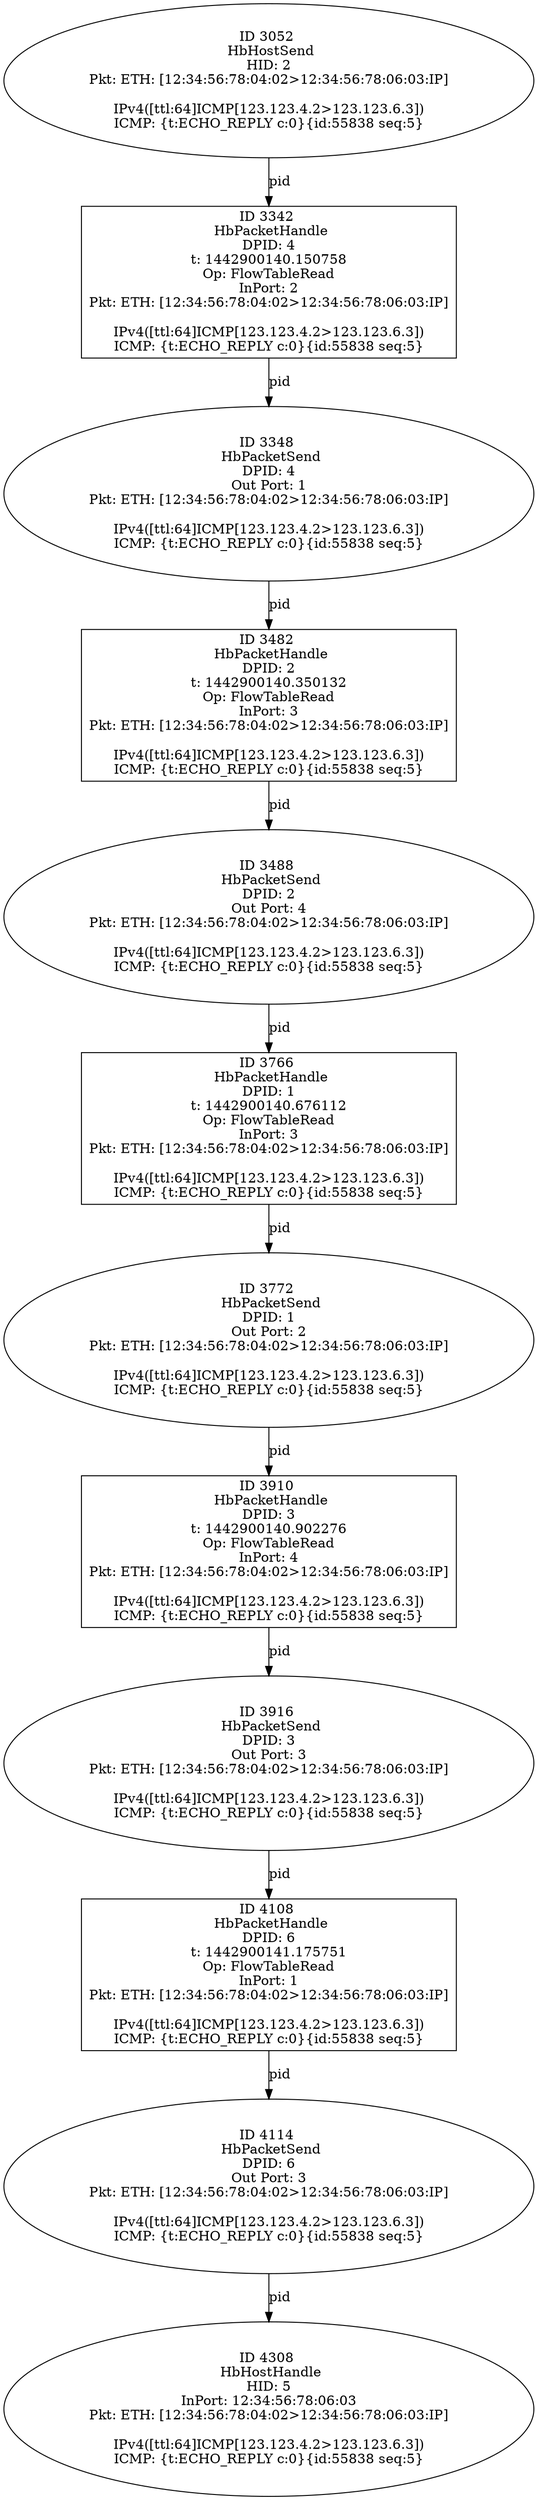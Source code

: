 strict digraph G {
3488 [shape=oval, event=<hb_events.HbPacketSend object at 0x1083c4f50>, label="ID 3488 
 HbPacketSend
DPID: 2
Out Port: 4
Pkt: ETH: [12:34:56:78:04:02>12:34:56:78:06:03:IP]

IPv4([ttl:64]ICMP[123.123.4.2>123.123.6.3])
ICMP: {t:ECHO_REPLY c:0}{id:55838 seq:5}"];
3910 [shape=box, event=<hb_events.HbPacketHandle object at 0x1085aa610>, label="ID 3910 
 HbPacketHandle
DPID: 3
t: 1442900140.902276
Op: FlowTableRead
InPort: 4
Pkt: ETH: [12:34:56:78:04:02>12:34:56:78:06:03:IP]

IPv4([ttl:64]ICMP[123.123.4.2>123.123.6.3])
ICMP: {t:ECHO_REPLY c:0}{id:55838 seq:5}"];
3916 [shape=oval, event=<hb_events.HbPacketSend object at 0x1085aae50>, label="ID 3916 
 HbPacketSend
DPID: 3
Out Port: 3
Pkt: ETH: [12:34:56:78:04:02>12:34:56:78:06:03:IP]

IPv4([ttl:64]ICMP[123.123.4.2>123.123.6.3])
ICMP: {t:ECHO_REPLY c:0}{id:55838 seq:5}"];
4108 [shape=box, event=<hb_events.HbPacketHandle object at 0x10867ff10>, label="ID 4108 
 HbPacketHandle
DPID: 6
t: 1442900141.175751
Op: FlowTableRead
InPort: 1
Pkt: ETH: [12:34:56:78:04:02>12:34:56:78:06:03:IP]

IPv4([ttl:64]ICMP[123.123.4.2>123.123.6.3])
ICMP: {t:ECHO_REPLY c:0}{id:55838 seq:5}"];
3052 [shape=oval, event=<hb_events.HbHostSend object at 0x1081d96d0>, label="ID 3052 
 HbHostSend
HID: 2
Pkt: ETH: [12:34:56:78:04:02>12:34:56:78:06:03:IP]

IPv4([ttl:64]ICMP[123.123.4.2>123.123.6.3])
ICMP: {t:ECHO_REPLY c:0}{id:55838 seq:5}"];
3342 [shape=box, event=<hb_events.HbPacketHandle object at 0x108337550>, label="ID 3342 
 HbPacketHandle
DPID: 4
t: 1442900140.150758
Op: FlowTableRead
InPort: 2
Pkt: ETH: [12:34:56:78:04:02>12:34:56:78:06:03:IP]

IPv4([ttl:64]ICMP[123.123.4.2>123.123.6.3])
ICMP: {t:ECHO_REPLY c:0}{id:55838 seq:5}"];
4114 [shape=oval, event=<hb_events.HbPacketSend object at 0x10865dd10>, label="ID 4114 
 HbPacketSend
DPID: 6
Out Port: 3
Pkt: ETH: [12:34:56:78:04:02>12:34:56:78:06:03:IP]

IPv4([ttl:64]ICMP[123.123.4.2>123.123.6.3])
ICMP: {t:ECHO_REPLY c:0}{id:55838 seq:5}"];
3348 [shape=oval, event=<hb_events.HbPacketSend object at 0x108337d10>, label="ID 3348 
 HbPacketSend
DPID: 4
Out Port: 1
Pkt: ETH: [12:34:56:78:04:02>12:34:56:78:06:03:IP]

IPv4([ttl:64]ICMP[123.123.4.2>123.123.6.3])
ICMP: {t:ECHO_REPLY c:0}{id:55838 seq:5}"];
3766 [shape=box, event=<hb_events.HbPacketHandle object at 0x1084fc190>, label="ID 3766 
 HbPacketHandle
DPID: 1
t: 1442900140.676112
Op: FlowTableRead
InPort: 3
Pkt: ETH: [12:34:56:78:04:02>12:34:56:78:06:03:IP]

IPv4([ttl:64]ICMP[123.123.4.2>123.123.6.3])
ICMP: {t:ECHO_REPLY c:0}{id:55838 seq:5}"];
4308 [shape=oval, event=<hb_events.HbHostHandle object at 0x1087ddc90>, label="ID 4308 
 HbHostHandle
HID: 5
InPort: 12:34:56:78:06:03
Pkt: ETH: [12:34:56:78:04:02>12:34:56:78:06:03:IP]

IPv4([ttl:64]ICMP[123.123.4.2>123.123.6.3])
ICMP: {t:ECHO_REPLY c:0}{id:55838 seq:5}"];
3482 [shape=box, event=<hb_events.HbPacketHandle object at 0x10839cf10>, label="ID 3482 
 HbPacketHandle
DPID: 2
t: 1442900140.350132
Op: FlowTableRead
InPort: 3
Pkt: ETH: [12:34:56:78:04:02>12:34:56:78:06:03:IP]

IPv4([ttl:64]ICMP[123.123.4.2>123.123.6.3])
ICMP: {t:ECHO_REPLY c:0}{id:55838 seq:5}"];
3772 [shape=oval, event=<hb_events.HbPacketSend object at 0x108508550>, label="ID 3772 
 HbPacketSend
DPID: 1
Out Port: 2
Pkt: ETH: [12:34:56:78:04:02>12:34:56:78:06:03:IP]

IPv4([ttl:64]ICMP[123.123.4.2>123.123.6.3])
ICMP: {t:ECHO_REPLY c:0}{id:55838 seq:5}"];
3488 -> 3766  [rel=pid, label=pid];
3910 -> 3916  [rel=pid, label=pid];
3916 -> 4108  [rel=pid, label=pid];
4108 -> 4114  [rel=pid, label=pid];
3052 -> 3342  [rel=pid, label=pid];
3342 -> 3348  [rel=pid, label=pid];
4114 -> 4308  [rel=pid, label=pid];
3348 -> 3482  [rel=pid, label=pid];
3766 -> 3772  [rel=pid, label=pid];
3482 -> 3488  [rel=pid, label=pid];
3772 -> 3910  [rel=pid, label=pid];
}
